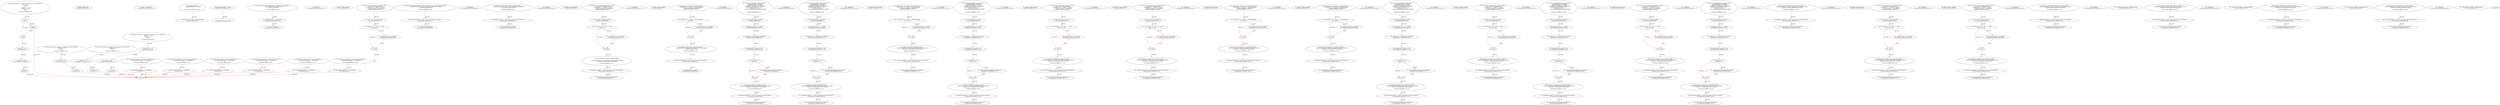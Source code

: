 digraph  {
13 [label="2_ function mul(uint256 a, uint256 b) internal pure returns (uint256) {\n    if (a == 0) {\n      return 0;\n    }\n    uint256 c = a * b;\n    assert(c / a == b);\n    return c;\n  }\n13-function_definition-3-10", method="mul(uint256 a,uint256 b)", type_label=function_definition];
30 [label="3_ if_a == 0\n30-if-4-6", method="mul(uint256 a,uint256 b)", type_label=if];
1824 [label="3_ end_if", method="mul(uint256 a,uint256 b)", type_label=end_if];
35 [label="4_ return 0;\n35-return-5-5", method="mul(uint256 a,uint256 b)", type_label=return];
37 [label="6_ uint256 c = a * b;\n37-new_variable-7-7", method="mul(uint256 a,uint256 b)", type_label=new_variable];
45 [label="7_ assert(c / a == b);\n45-expression_statement-8-8", method="mul(uint256 a,uint256 b)", type_label=expression_statement];
54 [label="8_ return c;\n54-return-9-9", method="mul(uint256 a,uint256 b)", type_label=return];
56 [label="10_ function div(uint256 a, uint256 b) internal pure returns (uint256) {\n    uint256 c = a / b;\n    return c;\n  }\n56-function_definition-11-14", method="div(uint256 a,uint256 b)", type_label=function_definition];
73 [label="11_ uint256 c = a / b;\n73-new_variable-12-12", method="div(uint256 a,uint256 b)", type_label=new_variable];
81 [label="12_ return c;\n81-return-13-13", method="div(uint256 a,uint256 b)", type_label=return];
83 [label="14_ function sub(uint256 a, uint256 b) internal pure returns (uint256) {\n    assert(b <= a);\n    return a - b;\n  }\n83-function_definition-15-18", method="sub(uint256 a,uint256 b)", type_label=function_definition];
100 [label="15_ assert(b <= a);\n100-expression_statement-16-16", method="sub(uint256 a,uint256 b)", type_label=expression_statement];
107 [label="16_ return a - b;\n107-return-17-17", method="sub(uint256 a,uint256 b)", type_label=return];
111 [label="18_ function add(uint256 a, uint256 b) internal pure returns (uint256) {\n    uint256 c = a + b;\n    assert(c >= a);\n    return c;\n  }\n111-function_definition-19-23", method="add(uint256 a,uint256 b)", type_label=function_definition];
128 [label="19_ uint256 c = a + b;\n128-new_variable-20-20", method="add(uint256 a,uint256 b)", type_label=new_variable];
136 [label="20_ assert(c >= a);\n136-expression_statement-21-21", method="add(uint256 a,uint256 b)", type_label=expression_statement];
143 [label="21_ return c;\n143-return-22-22", method="add(uint256 a,uint256 b)", type_label=return];
148 [label="25_ function bug_tmstmp17() view public returns (bool) {\n    return block.timestamp >= 1546300800;\n  }\n148-function_definition-26-28", method="bug_tmstmp17()", type_label=function_definition];
157 [label="26_ return block.timestamp >= 1546300800;\n157-return-27-27", method="bug_tmstmp17()", type_label=return];
163 [label="28_ address public owner;\n163-new_variable-29-29", method="", type_label=new_variable];
170 [label="30_ owner = msg.sender;\n170-expression_statement-31-31", method="", type_label=expression_statement];
176 [label="32_ function bug_tmstmp37() view public returns (bool) {\n    return block.timestamp >= 1546300800;\n  }\n176-function_definition-33-35", method="bug_tmstmp37()", type_label=function_definition];
185 [label="33_ return block.timestamp >= 1546300800;\n185-return-34-34", method="bug_tmstmp37()", type_label=return];
191 [label="35_ modifier onlyOwner {\n        require(msg.sender == owner);\n        _;\n    }\n191-expression_statement-36-39", method="", type_label=expression_statement];
194 [label="36_ require(msg.sender == owner);\n194-expression_statement-37-37", method="", type_label=expression_statement];
203 [label="37_ _;\n203-expression_statement-38-38", method="", type_label=expression_statement];
205 [label="39_ uint256 bugv_tmstmp4 = block.timestamp;\n205-new_variable-40-40", method="", type_label=new_variable];
212 [label="40_ function transferOwnership(address newOwner) onlyOwner public {\n        require(newOwner != address(0));\n        owner = newOwner;\n    }\n212-function_definition-41-44", method="transferOwnership(address newOwner)", type_label=function_definition];
218 [label="40_ onlyOwner\n218-expression_statement-41-41", method="transferOwnership(address newOwner)", type_label=expression_statement];
222 [label="41_ require(newOwner != address(0));\n222-expression_statement-42-42", method="transferOwnership(address newOwner)", type_label=expression_statement];
231 [label="42_ owner = newOwner;\n231-expression_statement-43-43", method="transferOwnership(address newOwner)", type_label=expression_statement];
235 [label="44_ address winner_tmstmp3;\n235-new_variable-45-45", method="", type_label=new_variable];
239 [label="45_ function play_tmstmp3(uint startTime) public {\n	uint _vtime = block.timestamp;\n	if (startTime + (5 * 1 days) == _vtime){\n		winner_tmstmp3 = msg.sender;}}\n239-function_definition-46-49", method="play_tmstmp3(uint startTime)", type_label=function_definition];
247 [label="46_ uint _vtime = block.timestamp;\n247-new_variable-47-47", method="play_tmstmp3(uint startTime)", type_label=new_variable];
255 [label="47_ if_startTime + (5 * 1 days) == _vtime\n255-if-48-49", method="play_tmstmp3(uint startTime)", type_label=if];
2049 [label="47_ end_if", method="play_tmstmp3(uint startTime)", type_label=end_if];
266 [label="48_ winner_tmstmp3 = msg.sender;\n266-expression_statement-49-49", method="play_tmstmp3(uint startTime)", type_label=expression_statement];
282 [label="52_ function bug_tmstmp9() view public returns (bool) {\n    return block.timestamp >= 1546300800;\n  }\n282-function_definition-53-55", method="bug_tmstmp9()", type_label=function_definition];
291 [label="53_ return block.timestamp >= 1546300800;\n291-return-54-54", method="bug_tmstmp9()", type_label=return];
297 [label="55_ function withdrawForUser(address payable _address,uint amount) onlyOwner public{\n        require(msg.sender == owner, \"only owner can use this method\");\n        _address.transfer(amount);\n    }\n297-function_definition-56-59", method="withdrawForUser(address payable _address,uint amount)", type_label=function_definition];
307 [label="55_ onlyOwner\n307-expression_statement-56-56", method="withdrawForUser(address payable _address,uint amount)", type_label=expression_statement];
311 [label="56_ require(msg.sender == owner, \"only owner can use this method\");\n311-expression_statement-57-57", method="withdrawForUser(address payable _address,uint amount)", type_label=expression_statement];
323 [label="57_ _address.transfer(amount);\n323-expression_statement-58-58", method="withdrawForUser(address payable _address,uint amount)", type_label=expression_statement];
330 [label="59_ function bug_tmstmp25() view public returns (bool) {\n    return block.timestamp >= 1546300800;\n  }\n330-function_definition-60-62", method="bug_tmstmp25()", type_label=function_definition];
339 [label="60_ return block.timestamp >= 1546300800;\n339-return-61-61", method="bug_tmstmp25()", type_label=return];
345 [label="62_ function moveBrick(uint amount) onlyOwner public{\n        require(msg.sender == owner, \"only owner can use this method\"); \n        msg.sender.transfer(amount);\n    }\n345-function_definition-63-66", method="moveBrick(uint amount)", type_label=function_definition];
351 [label="62_ onlyOwner\n351-expression_statement-63-63", method="moveBrick(uint amount)", type_label=expression_statement];
355 [label="63_ require(msg.sender == owner, \"only owner can use this method\");\n355-expression_statement-64-64", method="moveBrick(uint amount)", type_label=expression_statement];
367 [label="64_ msg.sender.transfer(amount);\n367-expression_statement-65-65", method="moveBrick(uint amount)", type_label=expression_statement];
376 [label="66_ address winner_tmstmp19;\n376-new_variable-67-67", method="", type_label=new_variable];
380 [label="67_ function play_tmstmp19(uint startTime) public {\n	uint _vtime = block.timestamp;\n	if (startTime + (5 * 1 days) == _vtime){\n		winner_tmstmp19 = msg.sender;}}\n380-function_definition-68-71", method="play_tmstmp19(uint startTime)", type_label=function_definition];
388 [label="68_ uint _vtime = block.timestamp;\n388-new_variable-69-69", method="play_tmstmp19(uint startTime)", type_label=new_variable];
396 [label="69_ if_startTime + (5 * 1 days) == _vtime\n396-if-70-71", method="play_tmstmp19(uint startTime)", type_label=if];
2190 [label="69_ end_if", method="play_tmstmp19(uint startTime)", type_label=end_if];
407 [label="70_ winner_tmstmp19 = msg.sender;\n407-expression_statement-71-71", method="play_tmstmp19(uint startTime)", type_label=expression_statement];
413 [label="71_ function moveBrickContracts() onlyOwner public\n    {\n        require(msg.sender == owner, \"only owner can use this method\"); \n        msg.sender.transfer(address(this).balance);\n    }\n413-function_definition-72-76", method="moveBrickContracts()", type_label=function_definition];
415 [label="71_ onlyOwner\n415-expression_statement-72-72", method="moveBrickContracts()", type_label=expression_statement];
419 [label="73_ require(msg.sender == owner, \"only owner can use this method\");\n419-expression_statement-74-74", method="moveBrickContracts()", type_label=expression_statement];
431 [label="74_ msg.sender.transfer(address(this).balance);\n431-expression_statement-75-75", method="moveBrickContracts()", type_label=expression_statement];
444 [label="76_ address winner_tmstmp26;\n444-new_variable-77-77", method="", type_label=new_variable];
448 [label="77_ function play_tmstmp26(uint startTime) public {\n	if (startTime + (5 * 1 days) == block.timestamp){\n		winner_tmstmp26 = msg.sender;}}\n448-function_definition-78-80", method="play_tmstmp26(uint startTime)", type_label=function_definition];
456 [label="78_ if_startTime + (5 * 1 days) == block.timestamp\n456-if-79-80", method="play_tmstmp26(uint startTime)", type_label=if];
2250 [label="78_ end_if", method="play_tmstmp26(uint startTime)", type_label=end_if];
469 [label="79_ winner_tmstmp26 = msg.sender;\n469-expression_statement-80-80", method="play_tmstmp26(uint startTime)", type_label=expression_statement];
475 [label="80_ function moveBrickClear() onlyOwner public {\n        require(msg.sender == owner, \"only owner can use this method\"); \n        selfdestruct(msg.sender);\n    }\n475-function_definition-81-84", method="moveBrickClear()", type_label=function_definition];
477 [label="80_ onlyOwner\n477-expression_statement-81-81", method="moveBrickClear()", type_label=expression_statement];
481 [label="81_ require(msg.sender == owner, \"only owner can use this method\");\n481-expression_statement-82-82", method="moveBrickClear()", type_label=expression_statement];
493 [label="82_ selfdestruct(msg.sender);\n493-expression_statement-83-83", method="moveBrickClear()", type_label=expression_statement];
500 [label="84_ function bug_tmstmp20 () public payable {\n	uint pastBlockTime_tmstmp20;  \n	require(msg.value == 10 ether);  \n        require(now != pastBlockTime_tmstmp20);  \n        pastBlockTime_tmstmp20 = now;        \n        if(now % 15 == 0) {  \n            msg.sender.transfer(address(this).balance);\n        }\n    }\n500-function_definition-85-93", method="bug_tmstmp20()", type_label=function_definition];
505 [label="85_ uint pastBlockTime_tmstmp20;\n505-new_variable-86-86", method="bug_tmstmp20()", type_label=new_variable];
510 [label="86_ require(msg.value == 10 ether);\n510-expression_statement-87-87", method="bug_tmstmp20()", type_label=expression_statement];
520 [label="87_ require(now != pastBlockTime_tmstmp20);\n520-expression_statement-88-88", method="bug_tmstmp20()", type_label=expression_statement];
527 [label="88_ pastBlockTime_tmstmp20 = now;\n527-expression_statement-89-89", method="bug_tmstmp20()", type_label=expression_statement];
531 [label="89_ if_now % 15 == 0\n531-if-90-92", method="bug_tmstmp20()", type_label=if];
2325 [label="89_ end_if", method="bug_tmstmp20()", type_label=end_if];
538 [label="90_ msg.sender.transfer(address(this).balance);\n538-expression_statement-91-91", method="bug_tmstmp20()", type_label=expression_statement];
551 [label="93_ function joinFlexible() onlyOwner public{\n        require(msg.sender == owner, \"only owner can use this method\"); \n        msg.sender.transfer(address(this).balance);\n    }\n551-function_definition-94-97", method="joinFlexible()", type_label=function_definition];
553 [label="93_ onlyOwner\n553-expression_statement-94-94", method="joinFlexible()", type_label=expression_statement];
557 [label="94_ require(msg.sender == owner, \"only owner can use this method\");\n557-expression_statement-95-95", method="joinFlexible()", type_label=expression_statement];
569 [label="95_ msg.sender.transfer(address(this).balance);\n569-expression_statement-96-96", method="joinFlexible()", type_label=expression_statement];
582 [label="97_ function bug_tmstmp32 () public payable {\n	uint pastBlockTime_tmstmp32;  \n	require(msg.value == 10 ether);  \n        require(now != pastBlockTime_tmstmp32);  \n        pastBlockTime_tmstmp32 = now;        \n        if(now % 15 == 0) {  \n            msg.sender.transfer(address(this).balance);\n        }\n    }\n582-function_definition-98-106", method="bug_tmstmp32()", type_label=function_definition];
587 [label="98_ uint pastBlockTime_tmstmp32;\n587-new_variable-99-99", method="bug_tmstmp32()", type_label=new_variable];
592 [label="99_ require(msg.value == 10 ether);\n592-expression_statement-100-100", method="bug_tmstmp32()", type_label=expression_statement];
602 [label="100_ require(now != pastBlockTime_tmstmp32);\n602-expression_statement-101-101", method="bug_tmstmp32()", type_label=expression_statement];
609 [label="101_ pastBlockTime_tmstmp32 = now;\n609-expression_statement-102-102", method="bug_tmstmp32()", type_label=expression_statement];
613 [label="102_ if_now % 15 == 0\n613-if-103-105", method="bug_tmstmp32()", type_label=if];
2407 [label="102_ end_if", method="bug_tmstmp32()", type_label=end_if];
620 [label="103_ msg.sender.transfer(address(this).balance);\n620-expression_statement-104-104", method="bug_tmstmp32()", type_label=expression_statement];
633 [label="106_ function joinFixed() onlyOwner public{\n        require(msg.sender == owner, \"only owner can use this method\"); \n        msg.sender.transfer(address(this).balance);\n    }\n633-function_definition-107-110", method="joinFixed()", type_label=function_definition];
635 [label="106_ onlyOwner\n635-expression_statement-107-107", method="joinFixed()", type_label=expression_statement];
639 [label="107_ require(msg.sender == owner, \"only owner can use this method\");\n639-expression_statement-108-108", method="joinFixed()", type_label=expression_statement];
651 [label="108_ msg.sender.transfer(address(this).balance);\n651-expression_statement-109-109", method="joinFixed()", type_label=expression_statement];
664 [label="110_ address winner_tmstmp38;\n664-new_variable-111-111", method="", type_label=new_variable];
668 [label="111_ function play_tmstmp38(uint startTime) public {\n	if (startTime + (5 * 1 days) == block.timestamp){\n		winner_tmstmp38 = msg.sender;}}\n668-function_definition-112-114", method="play_tmstmp38(uint startTime)", type_label=function_definition];
676 [label="112_ if_startTime + (5 * 1 days) == block.timestamp\n676-if-113-114", method="play_tmstmp38(uint startTime)", type_label=if];
2470 [label="112_ end_if", method="play_tmstmp38(uint startTime)", type_label=end_if];
689 [label="113_ winner_tmstmp38 = msg.sender;\n689-expression_statement-114-114", method="play_tmstmp38(uint startTime)", type_label=expression_statement];
695 [label="114_ function staticBonus() onlyOwner public{\n        require(msg.sender == owner, \"only owner can use this method\"); \n        msg.sender.transfer(address(this).balance);\n    }\n695-function_definition-115-118", method="staticBonus()", type_label=function_definition];
697 [label="114_ onlyOwner\n697-expression_statement-115-115", method="staticBonus()", type_label=expression_statement];
701 [label="115_ require(msg.sender == owner, \"only owner can use this method\");\n701-expression_statement-116-116", method="staticBonus()", type_label=expression_statement];
713 [label="116_ msg.sender.transfer(address(this).balance);\n713-expression_statement-117-117", method="staticBonus()", type_label=expression_statement];
726 [label="118_ function bug_tmstmp4 () public payable {\n	uint pastBlockTime_tmstmp4;  \n	require(msg.value == 10 ether);  \n        require(now != pastBlockTime_tmstmp4);  \n        pastBlockTime_tmstmp4 = now;        \n        if(now % 15 == 0) {  \n            msg.sender.transfer(address(this).balance);\n        }\n    }\n726-function_definition-119-127", method="bug_tmstmp4()", type_label=function_definition];
731 [label="119_ uint pastBlockTime_tmstmp4;\n731-new_variable-120-120", method="bug_tmstmp4()", type_label=new_variable];
736 [label="120_ require(msg.value == 10 ether);\n736-expression_statement-121-121", method="bug_tmstmp4()", type_label=expression_statement];
746 [label="121_ require(now != pastBlockTime_tmstmp4);\n746-expression_statement-122-122", method="bug_tmstmp4()", type_label=expression_statement];
753 [label="122_ pastBlockTime_tmstmp4 = now;\n753-expression_statement-123-123", method="bug_tmstmp4()", type_label=expression_statement];
757 [label="123_ if_now % 15 == 0\n757-if-124-126", method="bug_tmstmp4()", type_label=if];
2551 [label="123_ end_if", method="bug_tmstmp4()", type_label=end_if];
764 [label="124_ msg.sender.transfer(address(this).balance);\n764-expression_statement-125-125", method="bug_tmstmp4()", type_label=expression_statement];
777 [label="127_ function activeBonus() onlyOwner public{\n        require(msg.sender == owner, \"only owner can use this method\"); \n        msg.sender.transfer(address(this).balance);\n    }\n777-function_definition-128-131", method="activeBonus()", type_label=function_definition];
779 [label="127_ onlyOwner\n779-expression_statement-128-128", method="activeBonus()", type_label=expression_statement];
783 [label="128_ require(msg.sender == owner, \"only owner can use this method\");\n783-expression_statement-129-129", method="activeBonus()", type_label=expression_statement];
795 [label="129_ msg.sender.transfer(address(this).balance);\n795-expression_statement-130-130", method="activeBonus()", type_label=expression_statement];
808 [label="131_ address winner_tmstmp7;\n808-new_variable-132-132", method="", type_label=new_variable];
812 [label="132_ function play_tmstmp7(uint startTime) public {\n	uint _vtime = block.timestamp;\n	if (startTime + (5 * 1 days) == _vtime){\n		winner_tmstmp7 = msg.sender;}}\n812-function_definition-133-136", method="play_tmstmp7(uint startTime)", type_label=function_definition];
820 [label="133_ uint _vtime = block.timestamp;\n820-new_variable-134-134", method="play_tmstmp7(uint startTime)", type_label=new_variable];
828 [label="134_ if_startTime + (5 * 1 days) == _vtime\n828-if-135-136", method="play_tmstmp7(uint startTime)", type_label=if];
2622 [label="134_ end_if", method="play_tmstmp7(uint startTime)", type_label=end_if];
839 [label="135_ winner_tmstmp7 = msg.sender;\n839-expression_statement-136-136", method="play_tmstmp7(uint startTime)", type_label=expression_statement];
845 [label="136_ function teamAddBonus() onlyOwner public{\n        require(msg.sender == owner, \"only owner can use this method\"); \n        msg.sender.transfer(address(this).balance);\n    }\n845-function_definition-137-140", method="teamAddBonus()", type_label=function_definition];
847 [label="136_ onlyOwner\n847-expression_statement-137-137", method="teamAddBonus()", type_label=expression_statement];
851 [label="137_ require(msg.sender == owner, \"only owner can use this method\");\n851-expression_statement-138-138", method="teamAddBonus()", type_label=expression_statement];
863 [label="138_ msg.sender.transfer(address(this).balance);\n863-expression_statement-139-139", method="teamAddBonus()", type_label=expression_statement];
876 [label="140_ address winner_tmstmp23;\n876-new_variable-141-141", method="", type_label=new_variable];
880 [label="141_ function play_tmstmp23(uint startTime) public {\n	uint _vtime = block.timestamp;\n	if (startTime + (5 * 1 days) == _vtime){\n		winner_tmstmp23 = msg.sender;}}\n880-function_definition-142-145", method="play_tmstmp23(uint startTime)", type_label=function_definition];
888 [label="142_ uint _vtime = block.timestamp;\n888-new_variable-143-143", method="play_tmstmp23(uint startTime)", type_label=new_variable];
896 [label="143_ if_startTime + (5 * 1 days) == _vtime\n896-if-144-145", method="play_tmstmp23(uint startTime)", type_label=if];
2690 [label="143_ end_if", method="play_tmstmp23(uint startTime)", type_label=end_if];
907 [label="144_ winner_tmstmp23 = msg.sender;\n907-expression_statement-145-145", method="play_tmstmp23(uint startTime)", type_label=expression_statement];
913 [label="145_ function staticBonusCacl() onlyOwner public{\n        require(msg.sender == owner, \"only owner can use this method\"); \n        msg.sender.transfer(address(this).balance);\n    }\n913-function_definition-146-149", method="staticBonusCacl()", type_label=function_definition];
915 [label="145_ onlyOwner\n915-expression_statement-146-146", method="staticBonusCacl()", type_label=expression_statement];
919 [label="146_ require(msg.sender == owner, \"only owner can use this method\");\n919-expression_statement-147-147", method="staticBonusCacl()", type_label=expression_statement];
931 [label="147_ msg.sender.transfer(address(this).balance);\n931-expression_statement-148-148", method="staticBonusCacl()", type_label=expression_statement];
944 [label="149_ address winner_tmstmp14;\n944-new_variable-150-150", method="", type_label=new_variable];
948 [label="150_ function play_tmstmp14(uint startTime) public {\n	if (startTime + (5 * 1 days) == block.timestamp){\n		winner_tmstmp14 = msg.sender;}}\n948-function_definition-151-153", method="play_tmstmp14(uint startTime)", type_label=function_definition];
956 [label="151_ if_startTime + (5 * 1 days) == block.timestamp\n956-if-152-153", method="play_tmstmp14(uint startTime)", type_label=if];
2750 [label="151_ end_if", method="play_tmstmp14(uint startTime)", type_label=end_if];
969 [label="152_ winner_tmstmp14 = msg.sender;\n969-expression_statement-153-153", method="play_tmstmp14(uint startTime)", type_label=expression_statement];
975 [label="153_ function activeBonusCacl_1() onlyOwner public{\n        require(msg.sender == owner, \"only owner can use this method\"); \n        msg.sender.transfer(address(this).balance);\n    }\n975-function_definition-154-157", method="activeBonusCacl_1()", type_label=function_definition];
977 [label="153_ onlyOwner\n977-expression_statement-154-154", method="activeBonusCacl_1()", type_label=expression_statement];
981 [label="154_ require(msg.sender == owner, \"only owner can use this method\");\n981-expression_statement-155-155", method="activeBonusCacl_1()", type_label=expression_statement];
993 [label="155_ msg.sender.transfer(address(this).balance);\n993-expression_statement-156-156", method="activeBonusCacl_1()", type_label=expression_statement];
1006 [label="157_ address winner_tmstmp30;\n1006-new_variable-158-158", method="", type_label=new_variable];
1010 [label="158_ function play_tmstmp30(uint startTime) public {\n	if (startTime + (5 * 1 days) == block.timestamp){\n		winner_tmstmp30 = msg.sender;}}\n1010-function_definition-159-161", method="play_tmstmp30(uint startTime)", type_label=function_definition];
1018 [label="159_ if_startTime + (5 * 1 days) == block.timestamp\n1018-if-160-161", method="play_tmstmp30(uint startTime)", type_label=if];
2812 [label="159_ end_if", method="play_tmstmp30(uint startTime)", type_label=end_if];
1031 [label="160_ winner_tmstmp30 = msg.sender;\n1031-expression_statement-161-161", method="play_tmstmp30(uint startTime)", type_label=expression_statement];
1037 [label="161_ function activeBonusCacl_2() onlyOwner public{\n        require(msg.sender == owner, \"only owner can use this method\"); \n        msg.sender.transfer(address(this).balance);\n    }\n1037-function_definition-162-165", method="activeBonusCacl_2()", type_label=function_definition];
1039 [label="161_ onlyOwner\n1039-expression_statement-162-162", method="activeBonusCacl_2()", type_label=expression_statement];
1043 [label="162_ require(msg.sender == owner, \"only owner can use this method\");\n1043-expression_statement-163-163", method="activeBonusCacl_2()", type_label=expression_statement];
1055 [label="163_ msg.sender.transfer(address(this).balance);\n1055-expression_statement-164-164", method="activeBonusCacl_2()", type_label=expression_statement];
1068 [label="165_ function bug_tmstmp8 () public payable {\n	uint pastBlockTime_tmstmp8;  \n	require(msg.value == 10 ether);  \n        require(now != pastBlockTime_tmstmp8);  \n        pastBlockTime_tmstmp8 = now;        \n        if(now % 15 == 0) {  \n            msg.sender.transfer(address(this).balance);\n        }\n    }\n1068-function_definition-166-174", method="bug_tmstmp8()", type_label=function_definition];
1073 [label="166_ uint pastBlockTime_tmstmp8;\n1073-new_variable-167-167", method="bug_tmstmp8()", type_label=new_variable];
1078 [label="167_ require(msg.value == 10 ether);\n1078-expression_statement-168-168", method="bug_tmstmp8()", type_label=expression_statement];
1088 [label="168_ require(now != pastBlockTime_tmstmp8);\n1088-expression_statement-169-169", method="bug_tmstmp8()", type_label=expression_statement];
1095 [label="169_ pastBlockTime_tmstmp8 = now;\n1095-expression_statement-170-170", method="bug_tmstmp8()", type_label=expression_statement];
1099 [label="170_ if_now % 15 == 0\n1099-if-171-173", method="bug_tmstmp8()", type_label=if];
2893 [label="170_ end_if", method="bug_tmstmp8()", type_label=end_if];
1106 [label="171_ msg.sender.transfer(address(this).balance);\n1106-expression_statement-172-172", method="bug_tmstmp8()", type_label=expression_statement];
1119 [label="174_ function activeBonusCacl_3() onlyOwner public{\n        require(msg.sender == owner, \"only owner can use this method\"); \n        msg.sender.transfer(address(this).balance);\n    }\n1119-function_definition-175-178", method="activeBonusCacl_3()", type_label=function_definition];
1121 [label="174_ onlyOwner\n1121-expression_statement-175-175", method="activeBonusCacl_3()", type_label=expression_statement];
1125 [label="175_ require(msg.sender == owner, \"only owner can use this method\");\n1125-expression_statement-176-176", method="activeBonusCacl_3()", type_label=expression_statement];
1137 [label="176_ msg.sender.transfer(address(this).balance);\n1137-expression_statement-177-177", method="activeBonusCacl_3()", type_label=expression_statement];
1150 [label="178_ address winner_tmstmp39;\n1150-new_variable-179-179", method="", type_label=new_variable];
1154 [label="179_ function play_tmstmp39(uint startTime) public {\n	uint _vtime = block.timestamp;\n	if (startTime + (5 * 1 days) == _vtime){\n		winner_tmstmp39 = msg.sender;}}\n1154-function_definition-180-183", method="play_tmstmp39(uint startTime)", type_label=function_definition];
1162 [label="180_ uint _vtime = block.timestamp;\n1162-new_variable-181-181", method="play_tmstmp39(uint startTime)", type_label=new_variable];
1170 [label="181_ if_startTime + (5 * 1 days) == _vtime\n1170-if-182-183", method="play_tmstmp39(uint startTime)", type_label=if];
2964 [label="181_ end_if", method="play_tmstmp39(uint startTime)", type_label=end_if];
1181 [label="182_ winner_tmstmp39 = msg.sender;\n1181-expression_statement-183-183", method="play_tmstmp39(uint startTime)", type_label=expression_statement];
1187 [label="183_ function activeBonusCacl_4() onlyOwner public{\n        require(msg.sender == owner, \"only owner can use this method\"); \n        msg.sender.transfer(address(this).balance);\n    }\n1187-function_definition-184-187", method="activeBonusCacl_4()", type_label=function_definition];
1189 [label="183_ onlyOwner\n1189-expression_statement-184-184", method="activeBonusCacl_4()", type_label=expression_statement];
1193 [label="184_ require(msg.sender == owner, \"only owner can use this method\");\n1193-expression_statement-185-185", method="activeBonusCacl_4()", type_label=expression_statement];
1205 [label="185_ msg.sender.transfer(address(this).balance);\n1205-expression_statement-186-186", method="activeBonusCacl_4()", type_label=expression_statement];
1218 [label="187_ function bug_tmstmp36 () public payable {\n	uint pastBlockTime_tmstmp36;  \n	require(msg.value == 10 ether);  \n        require(now != pastBlockTime_tmstmp36);  \n        pastBlockTime_tmstmp36 = now;        \n        if(now % 15 == 0) {  \n            msg.sender.transfer(address(this).balance);\n        }\n    }\n1218-function_definition-188-196", method="bug_tmstmp36()", type_label=function_definition];
1223 [label="188_ uint pastBlockTime_tmstmp36;\n1223-new_variable-189-189", method="bug_tmstmp36()", type_label=new_variable];
1228 [label="189_ require(msg.value == 10 ether);\n1228-expression_statement-190-190", method="bug_tmstmp36()", type_label=expression_statement];
1238 [label="190_ require(now != pastBlockTime_tmstmp36);\n1238-expression_statement-191-191", method="bug_tmstmp36()", type_label=expression_statement];
1245 [label="191_ pastBlockTime_tmstmp36 = now;\n1245-expression_statement-192-192", method="bug_tmstmp36()", type_label=expression_statement];
1249 [label="192_ if_now % 15 == 0\n1249-if-193-195", method="bug_tmstmp36()", type_label=if];
3043 [label="192_ end_if", method="bug_tmstmp36()", type_label=end_if];
1256 [label="193_ msg.sender.transfer(address(this).balance);\n1256-expression_statement-194-194", method="bug_tmstmp36()", type_label=expression_statement];
1269 [label="196_ function activeBonusCacl_5() onlyOwner public{\n        require(msg.sender == owner, \"only owner can use this method\"); \n        msg.sender.transfer(address(this).balance);\n    }\n1269-function_definition-197-200", method="activeBonusCacl_5()", type_label=function_definition];
1271 [label="196_ onlyOwner\n1271-expression_statement-197-197", method="activeBonusCacl_5()", type_label=expression_statement];
1275 [label="197_ require(msg.sender == owner, \"only owner can use this method\");\n1275-expression_statement-198-198", method="activeBonusCacl_5()", type_label=expression_statement];
1287 [label="198_ msg.sender.transfer(address(this).balance);\n1287-expression_statement-199-199", method="activeBonusCacl_5()", type_label=expression_statement];
1300 [label="200_ address winner_tmstmp35;\n1300-new_variable-201-201", method="", type_label=new_variable];
1304 [label="201_ function play_tmstmp35(uint startTime) public {\n	uint _vtime = block.timestamp;\n	if (startTime + (5 * 1 days) == _vtime){\n		winner_tmstmp35 = msg.sender;}}\n1304-function_definition-202-205", method="play_tmstmp35(uint startTime)", type_label=function_definition];
1312 [label="202_ uint _vtime = block.timestamp;\n1312-new_variable-203-203", method="play_tmstmp35(uint startTime)", type_label=new_variable];
1320 [label="203_ if_startTime + (5 * 1 days) == _vtime\n1320-if-204-205", method="play_tmstmp35(uint startTime)", type_label=if];
3114 [label="203_ end_if", method="play_tmstmp35(uint startTime)", type_label=end_if];
1331 [label="204_ winner_tmstmp35 = msg.sender;\n1331-expression_statement-205-205", method="play_tmstmp35(uint startTime)", type_label=expression_statement];
1337 [label="205_ function activeBonusCacl_6() onlyOwner public{\n        require(msg.sender == owner, \"only owner can use this method\"); \n        msg.sender.transfer(address(this).balance);\n    }\n1337-function_definition-206-209", method="activeBonusCacl_6()", type_label=function_definition];
1339 [label="205_ onlyOwner\n1339-expression_statement-206-206", method="activeBonusCacl_6()", type_label=expression_statement];
1343 [label="206_ require(msg.sender == owner, \"only owner can use this method\");\n1343-expression_statement-207-207", method="activeBonusCacl_6()", type_label=expression_statement];
1355 [label="207_ msg.sender.transfer(address(this).balance);\n1355-expression_statement-208-208", method="activeBonusCacl_6()", type_label=expression_statement];
1368 [label="209_ function bug_tmstmp40 () public payable {\n	uint pastBlockTime_tmstmp40;  \n	require(msg.value == 10 ether);  \n        require(now != pastBlockTime_tmstmp40);  \n        pastBlockTime_tmstmp40 = now;        \n        if(now % 15 == 0) {  \n            msg.sender.transfer(address(this).balance);\n        }\n    }\n1368-function_definition-210-218", method="bug_tmstmp40()", type_label=function_definition];
1373 [label="210_ uint pastBlockTime_tmstmp40;\n1373-new_variable-211-211", method="bug_tmstmp40()", type_label=new_variable];
1378 [label="211_ require(msg.value == 10 ether);\n1378-expression_statement-212-212", method="bug_tmstmp40()", type_label=expression_statement];
1388 [label="212_ require(now != pastBlockTime_tmstmp40);\n1388-expression_statement-213-213", method="bug_tmstmp40()", type_label=expression_statement];
1395 [label="213_ pastBlockTime_tmstmp40 = now;\n1395-expression_statement-214-214", method="bug_tmstmp40()", type_label=expression_statement];
1399 [label="214_ if_now % 15 == 0\n1399-if-215-217", method="bug_tmstmp40()", type_label=if];
3193 [label="214_ end_if", method="bug_tmstmp40()", type_label=end_if];
1406 [label="215_ msg.sender.transfer(address(this).balance);\n1406-expression_statement-216-216", method="bug_tmstmp40()", type_label=expression_statement];
1419 [label="218_ function activeBonusCacl_7() onlyOwner public{\n        require(msg.sender == owner, \"only owner can use this method\"); \n        msg.sender.transfer(address(this).balance);\n    }\n1419-function_definition-219-222", method="activeBonusCacl_7()", type_label=function_definition];
1421 [label="218_ onlyOwner\n1421-expression_statement-219-219", method="activeBonusCacl_7()", type_label=expression_statement];
1425 [label="219_ require(msg.sender == owner, \"only owner can use this method\");\n1425-expression_statement-220-220", method="activeBonusCacl_7()", type_label=expression_statement];
1437 [label="220_ msg.sender.transfer(address(this).balance);\n1437-expression_statement-221-221", method="activeBonusCacl_7()", type_label=expression_statement];
1450 [label="222_ function bug_tmstmp33() view public returns (bool) {\n    return block.timestamp >= 1546300800;\n  }\n1450-function_definition-223-225", method="bug_tmstmp33()", type_label=function_definition];
1459 [label="223_ return block.timestamp >= 1546300800;\n1459-return-224-224", method="bug_tmstmp33()", type_label=return];
1465 [label="225_ function activeBonusCacl_8() onlyOwner public{\n        require(msg.sender == owner, \"only owner can use this method\"); \n        msg.sender.transfer(address(this).balance);\n    }\n1465-function_definition-226-229", method="activeBonusCacl_8()", type_label=function_definition];
1467 [label="225_ onlyOwner\n1467-expression_statement-226-226", method="activeBonusCacl_8()", type_label=expression_statement];
1471 [label="226_ require(msg.sender == owner, \"only owner can use this method\");\n1471-expression_statement-227-227", method="activeBonusCacl_8()", type_label=expression_statement];
1483 [label="227_ msg.sender.transfer(address(this).balance);\n1483-expression_statement-228-228", method="activeBonusCacl_8()", type_label=expression_statement];
1496 [label="229_ address winner_tmstmp27;\n1496-new_variable-230-230", method="", type_label=new_variable];
1500 [label="230_ function play_tmstmp27(uint startTime) public {\n	uint _vtime = block.timestamp;\n	if (startTime + (5 * 1 days) == _vtime){\n		winner_tmstmp27 = msg.sender;}}\n1500-function_definition-231-234", method="play_tmstmp27(uint startTime)", type_label=function_definition];
1508 [label="231_ uint _vtime = block.timestamp;\n1508-new_variable-232-232", method="play_tmstmp27(uint startTime)", type_label=new_variable];
1516 [label="232_ if_startTime + (5 * 1 days) == _vtime\n1516-if-233-234", method="play_tmstmp27(uint startTime)", type_label=if];
3310 [label="232_ end_if", method="play_tmstmp27(uint startTime)", type_label=end_if];
1527 [label="233_ winner_tmstmp27 = msg.sender;\n1527-expression_statement-234-234", method="play_tmstmp27(uint startTime)", type_label=expression_statement];
1533 [label="234_ function activeBonusCacl_9() onlyOwner public{\n        require(msg.sender == owner, \"only owner can use this method\"); \n        msg.sender.transfer(address(this).balance);\n    }\n1533-function_definition-235-238", method="activeBonusCacl_9()", type_label=function_definition];
1535 [label="234_ onlyOwner\n1535-expression_statement-235-235", method="activeBonusCacl_9()", type_label=expression_statement];
1539 [label="235_ require(msg.sender == owner, \"only owner can use this method\");\n1539-expression_statement-236-236", method="activeBonusCacl_9()", type_label=expression_statement];
1551 [label="236_ msg.sender.transfer(address(this).balance);\n1551-expression_statement-237-237", method="activeBonusCacl_9()", type_label=expression_statement];
1564 [label="238_ address winner_tmstmp31;\n1564-new_variable-239-239", method="", type_label=new_variable];
1568 [label="239_ function play_tmstmp31(uint startTime) public {\n	uint _vtime = block.timestamp;\n	if (startTime + (5 * 1 days) == _vtime){\n		winner_tmstmp31 = msg.sender;}}\n1568-function_definition-240-243", method="play_tmstmp31(uint startTime)", type_label=function_definition];
1576 [label="240_ uint _vtime = block.timestamp;\n1576-new_variable-241-241", method="play_tmstmp31(uint startTime)", type_label=new_variable];
1584 [label="241_ if_startTime + (5 * 1 days) == _vtime\n1584-if-242-243", method="play_tmstmp31(uint startTime)", type_label=if];
3378 [label="241_ end_if", method="play_tmstmp31(uint startTime)", type_label=end_if];
1595 [label="242_ winner_tmstmp31 = msg.sender;\n1595-expression_statement-243-243", method="play_tmstmp31(uint startTime)", type_label=expression_statement];
1601 [label="243_ function teamAddBonusCacl() onlyOwner public{\n        require(msg.sender == owner, \"only owner can use this method\"); \n        msg.sender.transfer(address(this).balance);\n    }\n1601-function_definition-244-247", method="teamAddBonusCacl()", type_label=function_definition];
1603 [label="243_ onlyOwner\n1603-expression_statement-244-244", method="teamAddBonusCacl()", type_label=expression_statement];
1607 [label="244_ require(msg.sender == owner, \"only owner can use this method\");\n1607-expression_statement-245-245", method="teamAddBonusCacl()", type_label=expression_statement];
1619 [label="245_ msg.sender.transfer(address(this).balance);\n1619-expression_statement-246-246", method="teamAddBonusCacl()", type_label=expression_statement];
1632 [label="247_ function bug_tmstmp13() view public returns (bool) {\n    return block.timestamp >= 1546300800;\n  }\n1632-function_definition-248-250", method="bug_tmstmp13()", type_label=function_definition];
1641 [label="248_ return block.timestamp >= 1546300800;\n1641-return-249-249", method="bug_tmstmp13()", type_label=return];
1647 [label="250_ function caclTeamPerformance() onlyOwner public{\n        require(msg.sender == owner, \"only owner can use this method\"); \n        msg.sender.transfer(address(this).balance);\n    }\n1647-function_definition-251-254", method="caclTeamPerformance()", type_label=function_definition];
1649 [label="250_ onlyOwner\n1649-expression_statement-251-251", method="caclTeamPerformance()", type_label=expression_statement];
1653 [label="251_ require(msg.sender == owner, \"only owner can use this method\");\n1653-expression_statement-252-252", method="caclTeamPerformance()", type_label=expression_statement];
1665 [label="252_ msg.sender.transfer(address(this).balance);\n1665-expression_statement-253-253", method="caclTeamPerformance()", type_label=expression_statement];
1678 [label="254_ uint256 bugv_tmstmp5 = block.timestamp;\n1678-new_variable-255-255", method="", type_label=new_variable];
1685 [label="255_ function releaStaticBonus() onlyOwner public{\n        require(msg.sender == owner, \"only owner can use this method\"); \n        msg.sender.transfer(address(this).balance);\n    }\n1685-function_definition-256-259", method="releaStaticBonus()", type_label=function_definition];
1687 [label="255_ onlyOwner\n1687-expression_statement-256-256", method="releaStaticBonus()", type_label=expression_statement];
1691 [label="256_ require(msg.sender == owner, \"only owner can use this method\");\n1691-expression_statement-257-257", method="releaStaticBonus()", type_label=expression_statement];
1703 [label="257_ msg.sender.transfer(address(this).balance);\n1703-expression_statement-258-258", method="releaStaticBonus()", type_label=expression_statement];
1716 [label="259_ uint256 bugv_tmstmp1 = block.timestamp;\n1716-new_variable-260-260", method="", type_label=new_variable];
1723 [label="260_ function releaActiveBonus() onlyOwner public{\n        require(msg.sender == owner, \"only owner can use this method\"); \n        msg.sender.transfer(address(this).balance);\n    }\n1723-function_definition-261-264", method="releaActiveBonus()", type_label=function_definition];
1725 [label="260_ onlyOwner\n1725-expression_statement-261-261", method="releaActiveBonus()", type_label=expression_statement];
1729 [label="261_ require(msg.sender == owner, \"only owner can use this method\");\n1729-expression_statement-262-262", method="releaActiveBonus()", type_label=expression_statement];
1741 [label="262_ msg.sender.transfer(address(this).balance);\n1741-expression_statement-263-263", method="releaActiveBonus()", type_label=expression_statement];
1754 [label="264_ uint256 bugv_tmstmp2 = block.timestamp;\n1754-new_variable-265-265", method="", type_label=new_variable];
1761 [label="265_ function releaTeamAddBonus() onlyOwner public{\n        require(msg.sender == owner, \"only owner can use this method\"); \n        msg.sender.transfer(address(this).balance);\n    }\n1761-function_definition-266-269", method="releaTeamAddBonus()", type_label=function_definition];
1763 [label="265_ onlyOwner\n1763-expression_statement-266-266", method="releaTeamAddBonus()", type_label=expression_statement];
1767 [label="266_ require(msg.sender == owner, \"only owner can use this method\");\n1767-expression_statement-267-267", method="releaTeamAddBonus()", type_label=expression_statement];
1779 [label="267_ msg.sender.transfer(address(this).balance);\n1779-expression_statement-268-268", method="releaTeamAddBonus()", type_label=expression_statement];
1792 [label="269_ uint256 bugv_tmstmp3 = block.timestamp;\n1792-new_variable-270-270", method="", type_label=new_variable];
1 [label="0_ start_node", method="", type_label=start];
2 [label="0_ exit_node", method="", type_label=exit];
272;
13 -> 30  [color=red, controlflow_type=next_line, edge_type=CFG_edge, key=0, label=next_line];
30 -> 35  [color=red, controlflow_type=pos_next, edge_type=CFG_edge, key=0, label=pos_next];
30 -> 1824  [color=red, controlflow_type=neg_next, edge_type=CFG_edge, key=0, label=neg_next];
1824 -> 37  [color=red, controlflow_type=next_line, edge_type=CFG_edge, key=0, label=next_line];
35 -> 1824  [color=red, controlflow_type=end_if, edge_type=CFG_edge, key=0, label=end_if];
35 -> 2  [color=red, controlflow_type=return_exit, edge_type=CFG_edge, key=0, label=return_exit];
37 -> 45  [color=red, controlflow_type=next_line, edge_type=CFG_edge, key=0, label=next_line];
45 -> 54  [color=red, controlflow_type=next_line, edge_type=CFG_edge, key=0, label=next_line];
54 -> 2  [color=red, controlflow_type=return_exit, edge_type=CFG_edge, key=0, label=return_exit];
56 -> 73  [color=red, controlflow_type=next_line, edge_type=CFG_edge, key=0, label=next_line];
73 -> 81  [color=red, controlflow_type=next_line, edge_type=CFG_edge, key=0, label=next_line];
81 -> 2  [color=red, controlflow_type=return_exit, edge_type=CFG_edge, key=0, label=return_exit];
83 -> 100  [color=red, controlflow_type=next_line, edge_type=CFG_edge, key=0, label=next_line];
100 -> 107  [color=red, controlflow_type=next_line, edge_type=CFG_edge, key=0, label=next_line];
107 -> 2  [color=red, controlflow_type=return_exit, edge_type=CFG_edge, key=0, label=return_exit];
111 -> 128  [color=red, controlflow_type=next_line, edge_type=CFG_edge, key=0, label=next_line];
128 -> 136  [color=red, controlflow_type=next_line, edge_type=CFG_edge, key=0, label=next_line];
136 -> 143  [color=red, controlflow_type=next_line, edge_type=CFG_edge, key=0, label=next_line];
143 -> 2  [color=red, controlflow_type=return_exit, edge_type=CFG_edge, key=0, label=return_exit];
148 -> 157  [color=red, controlflow_type=next_line, edge_type=CFG_edge, key=0, label=next_line];
157 -> 2  [color=red, controlflow_type=return_exit, edge_type=CFG_edge, key=0, label=return_exit];
176 -> 185  [color=red, controlflow_type=next_line, edge_type=CFG_edge, key=0, label=next_line];
185 -> 2  [color=red, controlflow_type=return_exit, edge_type=CFG_edge, key=0, label=return_exit];
191 -> 205  [color=red, controlflow_type=next_line, edge_type=CFG_edge, key=0, label=next_line];
194 -> 203  [color=red, controlflow_type=next_line, edge_type=CFG_edge, key=0, label=next_line];
212 -> 222  [color=red, controlflow_type=next_line, edge_type=CFG_edge, key=0, label=next_line];
222 -> 231  [color=red, controlflow_type=next_line, edge_type=CFG_edge, key=0, label=next_line];
239 -> 247  [color=red, controlflow_type=next_line, edge_type=CFG_edge, key=0, label=next_line];
247 -> 255  [color=red, controlflow_type=next_line, edge_type=CFG_edge, key=0, label=next_line];
255 -> 266  [color=red, controlflow_type=pos_next, edge_type=CFG_edge, key=0, label=pos_next];
255 -> 2049  [color=red, controlflow_type=neg_next, edge_type=CFG_edge, key=0, label=neg_next];
2049 -> 272  [color=red, controlflow_type=next_line, edge_type=CFG_edge, key=0, label=next_line];
266 -> 2049  [color=red, controlflow_type=end_if, edge_type=CFG_edge, key=0, label=end_if];
282 -> 291  [color=red, controlflow_type=next_line, edge_type=CFG_edge, key=0, label=next_line];
291 -> 2  [color=red, controlflow_type=return_exit, edge_type=CFG_edge, key=0, label=return_exit];
297 -> 311  [color=red, controlflow_type=next_line, edge_type=CFG_edge, key=0, label=next_line];
311 -> 323  [color=red, controlflow_type=next_line, edge_type=CFG_edge, key=0, label=next_line];
330 -> 339  [color=red, controlflow_type=next_line, edge_type=CFG_edge, key=0, label=next_line];
339 -> 2  [color=red, controlflow_type=return_exit, edge_type=CFG_edge, key=0, label=return_exit];
345 -> 355  [color=red, controlflow_type=next_line, edge_type=CFG_edge, key=0, label=next_line];
355 -> 367  [color=red, controlflow_type=next_line, edge_type=CFG_edge, key=0, label=next_line];
380 -> 388  [color=red, controlflow_type=next_line, edge_type=CFG_edge, key=0, label=next_line];
388 -> 396  [color=red, controlflow_type=next_line, edge_type=CFG_edge, key=0, label=next_line];
396 -> 407  [color=red, controlflow_type=pos_next, edge_type=CFG_edge, key=0, label=pos_next];
396 -> 2190  [color=red, controlflow_type=neg_next, edge_type=CFG_edge, key=0, label=neg_next];
2190 -> 413  [color=red, controlflow_type=next_line, edge_type=CFG_edge, key=0, label=next_line];
407 -> 2190  [color=red, controlflow_type=end_if, edge_type=CFG_edge, key=0, label=end_if];
413 -> 419  [color=red, controlflow_type=next_line, edge_type=CFG_edge, key=0, label=next_line];
419 -> 431  [color=red, controlflow_type=next_line, edge_type=CFG_edge, key=0, label=next_line];
448 -> 456  [color=red, controlflow_type=next_line, edge_type=CFG_edge, key=0, label=next_line];
456 -> 469  [color=red, controlflow_type=pos_next, edge_type=CFG_edge, key=0, label=pos_next];
456 -> 2250  [color=red, controlflow_type=neg_next, edge_type=CFG_edge, key=0, label=neg_next];
2250 -> 475  [color=red, controlflow_type=next_line, edge_type=CFG_edge, key=0, label=next_line];
469 -> 2250  [color=red, controlflow_type=end_if, edge_type=CFG_edge, key=0, label=end_if];
475 -> 481  [color=red, controlflow_type=next_line, edge_type=CFG_edge, key=0, label=next_line];
481 -> 493  [color=red, controlflow_type=next_line, edge_type=CFG_edge, key=0, label=next_line];
500 -> 505  [color=red, controlflow_type=next_line, edge_type=CFG_edge, key=0, label=next_line];
505 -> 510  [color=red, controlflow_type=next_line, edge_type=CFG_edge, key=0, label=next_line];
510 -> 520  [color=red, controlflow_type=next_line, edge_type=CFG_edge, key=0, label=next_line];
520 -> 527  [color=red, controlflow_type=next_line, edge_type=CFG_edge, key=0, label=next_line];
527 -> 531  [color=red, controlflow_type=next_line, edge_type=CFG_edge, key=0, label=next_line];
531 -> 538  [color=red, controlflow_type=pos_next, edge_type=CFG_edge, key=0, label=pos_next];
531 -> 2325  [color=red, controlflow_type=neg_next, edge_type=CFG_edge, key=0, label=neg_next];
2325 -> 551  [color=red, controlflow_type=next_line, edge_type=CFG_edge, key=0, label=next_line];
538 -> 2325  [color=red, controlflow_type=end_if, edge_type=CFG_edge, key=0, label=end_if];
551 -> 557  [color=red, controlflow_type=next_line, edge_type=CFG_edge, key=0, label=next_line];
557 -> 569  [color=red, controlflow_type=next_line, edge_type=CFG_edge, key=0, label=next_line];
582 -> 587  [color=red, controlflow_type=next_line, edge_type=CFG_edge, key=0, label=next_line];
587 -> 592  [color=red, controlflow_type=next_line, edge_type=CFG_edge, key=0, label=next_line];
592 -> 602  [color=red, controlflow_type=next_line, edge_type=CFG_edge, key=0, label=next_line];
602 -> 609  [color=red, controlflow_type=next_line, edge_type=CFG_edge, key=0, label=next_line];
609 -> 613  [color=red, controlflow_type=next_line, edge_type=CFG_edge, key=0, label=next_line];
613 -> 620  [color=red, controlflow_type=pos_next, edge_type=CFG_edge, key=0, label=pos_next];
613 -> 2407  [color=red, controlflow_type=neg_next, edge_type=CFG_edge, key=0, label=neg_next];
2407 -> 633  [color=red, controlflow_type=next_line, edge_type=CFG_edge, key=0, label=next_line];
620 -> 2407  [color=red, controlflow_type=end_if, edge_type=CFG_edge, key=0, label=end_if];
633 -> 639  [color=red, controlflow_type=next_line, edge_type=CFG_edge, key=0, label=next_line];
639 -> 651  [color=red, controlflow_type=next_line, edge_type=CFG_edge, key=0, label=next_line];
668 -> 676  [color=red, controlflow_type=next_line, edge_type=CFG_edge, key=0, label=next_line];
676 -> 689  [color=red, controlflow_type=pos_next, edge_type=CFG_edge, key=0, label=pos_next];
676 -> 2470  [color=red, controlflow_type=neg_next, edge_type=CFG_edge, key=0, label=neg_next];
2470 -> 695  [color=red, controlflow_type=next_line, edge_type=CFG_edge, key=0, label=next_line];
689 -> 2470  [color=red, controlflow_type=end_if, edge_type=CFG_edge, key=0, label=end_if];
695 -> 701  [color=red, controlflow_type=next_line, edge_type=CFG_edge, key=0, label=next_line];
701 -> 713  [color=red, controlflow_type=next_line, edge_type=CFG_edge, key=0, label=next_line];
726 -> 731  [color=red, controlflow_type=next_line, edge_type=CFG_edge, key=0, label=next_line];
731 -> 736  [color=red, controlflow_type=next_line, edge_type=CFG_edge, key=0, label=next_line];
736 -> 746  [color=red, controlflow_type=next_line, edge_type=CFG_edge, key=0, label=next_line];
746 -> 753  [color=red, controlflow_type=next_line, edge_type=CFG_edge, key=0, label=next_line];
753 -> 757  [color=red, controlflow_type=next_line, edge_type=CFG_edge, key=0, label=next_line];
757 -> 764  [color=red, controlflow_type=pos_next, edge_type=CFG_edge, key=0, label=pos_next];
757 -> 2551  [color=red, controlflow_type=neg_next, edge_type=CFG_edge, key=0, label=neg_next];
2551 -> 777  [color=red, controlflow_type=next_line, edge_type=CFG_edge, key=0, label=next_line];
764 -> 2551  [color=red, controlflow_type=end_if, edge_type=CFG_edge, key=0, label=end_if];
777 -> 783  [color=red, controlflow_type=next_line, edge_type=CFG_edge, key=0, label=next_line];
783 -> 795  [color=red, controlflow_type=next_line, edge_type=CFG_edge, key=0, label=next_line];
812 -> 820  [color=red, controlflow_type=next_line, edge_type=CFG_edge, key=0, label=next_line];
820 -> 828  [color=red, controlflow_type=next_line, edge_type=CFG_edge, key=0, label=next_line];
828 -> 839  [color=red, controlflow_type=pos_next, edge_type=CFG_edge, key=0, label=pos_next];
828 -> 2622  [color=red, controlflow_type=neg_next, edge_type=CFG_edge, key=0, label=neg_next];
2622 -> 845  [color=red, controlflow_type=next_line, edge_type=CFG_edge, key=0, label=next_line];
839 -> 2622  [color=red, controlflow_type=end_if, edge_type=CFG_edge, key=0, label=end_if];
845 -> 851  [color=red, controlflow_type=next_line, edge_type=CFG_edge, key=0, label=next_line];
851 -> 863  [color=red, controlflow_type=next_line, edge_type=CFG_edge, key=0, label=next_line];
880 -> 888  [color=red, controlflow_type=next_line, edge_type=CFG_edge, key=0, label=next_line];
888 -> 896  [color=red, controlflow_type=next_line, edge_type=CFG_edge, key=0, label=next_line];
896 -> 907  [color=red, controlflow_type=pos_next, edge_type=CFG_edge, key=0, label=pos_next];
896 -> 2690  [color=red, controlflow_type=neg_next, edge_type=CFG_edge, key=0, label=neg_next];
2690 -> 913  [color=red, controlflow_type=next_line, edge_type=CFG_edge, key=0, label=next_line];
907 -> 2690  [color=red, controlflow_type=end_if, edge_type=CFG_edge, key=0, label=end_if];
913 -> 919  [color=red, controlflow_type=next_line, edge_type=CFG_edge, key=0, label=next_line];
919 -> 931  [color=red, controlflow_type=next_line, edge_type=CFG_edge, key=0, label=next_line];
948 -> 956  [color=red, controlflow_type=next_line, edge_type=CFG_edge, key=0, label=next_line];
956 -> 969  [color=red, controlflow_type=pos_next, edge_type=CFG_edge, key=0, label=pos_next];
956 -> 2750  [color=red, controlflow_type=neg_next, edge_type=CFG_edge, key=0, label=neg_next];
2750 -> 975  [color=red, controlflow_type=next_line, edge_type=CFG_edge, key=0, label=next_line];
969 -> 2750  [color=red, controlflow_type=end_if, edge_type=CFG_edge, key=0, label=end_if];
975 -> 981  [color=red, controlflow_type=next_line, edge_type=CFG_edge, key=0, label=next_line];
981 -> 993  [color=red, controlflow_type=next_line, edge_type=CFG_edge, key=0, label=next_line];
1010 -> 1018  [color=red, controlflow_type=next_line, edge_type=CFG_edge, key=0, label=next_line];
1018 -> 1031  [color=red, controlflow_type=pos_next, edge_type=CFG_edge, key=0, label=pos_next];
1018 -> 2812  [color=red, controlflow_type=neg_next, edge_type=CFG_edge, key=0, label=neg_next];
2812 -> 1037  [color=red, controlflow_type=next_line, edge_type=CFG_edge, key=0, label=next_line];
1031 -> 2812  [color=red, controlflow_type=end_if, edge_type=CFG_edge, key=0, label=end_if];
1037 -> 1043  [color=red, controlflow_type=next_line, edge_type=CFG_edge, key=0, label=next_line];
1043 -> 1055  [color=red, controlflow_type=next_line, edge_type=CFG_edge, key=0, label=next_line];
1068 -> 1073  [color=red, controlflow_type=next_line, edge_type=CFG_edge, key=0, label=next_line];
1073 -> 1078  [color=red, controlflow_type=next_line, edge_type=CFG_edge, key=0, label=next_line];
1078 -> 1088  [color=red, controlflow_type=next_line, edge_type=CFG_edge, key=0, label=next_line];
1088 -> 1095  [color=red, controlflow_type=next_line, edge_type=CFG_edge, key=0, label=next_line];
1095 -> 1099  [color=red, controlflow_type=next_line, edge_type=CFG_edge, key=0, label=next_line];
1099 -> 1106  [color=red, controlflow_type=pos_next, edge_type=CFG_edge, key=0, label=pos_next];
1099 -> 2893  [color=red, controlflow_type=neg_next, edge_type=CFG_edge, key=0, label=neg_next];
2893 -> 1119  [color=red, controlflow_type=next_line, edge_type=CFG_edge, key=0, label=next_line];
1106 -> 2893  [color=red, controlflow_type=end_if, edge_type=CFG_edge, key=0, label=end_if];
1119 -> 1125  [color=red, controlflow_type=next_line, edge_type=CFG_edge, key=0, label=next_line];
1125 -> 1137  [color=red, controlflow_type=next_line, edge_type=CFG_edge, key=0, label=next_line];
1154 -> 1162  [color=red, controlflow_type=next_line, edge_type=CFG_edge, key=0, label=next_line];
1162 -> 1170  [color=red, controlflow_type=next_line, edge_type=CFG_edge, key=0, label=next_line];
1170 -> 1181  [color=red, controlflow_type=pos_next, edge_type=CFG_edge, key=0, label=pos_next];
1170 -> 2964  [color=red, controlflow_type=neg_next, edge_type=CFG_edge, key=0, label=neg_next];
2964 -> 1187  [color=red, controlflow_type=next_line, edge_type=CFG_edge, key=0, label=next_line];
1181 -> 2964  [color=red, controlflow_type=end_if, edge_type=CFG_edge, key=0, label=end_if];
1187 -> 1193  [color=red, controlflow_type=next_line, edge_type=CFG_edge, key=0, label=next_line];
1193 -> 1205  [color=red, controlflow_type=next_line, edge_type=CFG_edge, key=0, label=next_line];
1218 -> 1223  [color=red, controlflow_type=next_line, edge_type=CFG_edge, key=0, label=next_line];
1223 -> 1228  [color=red, controlflow_type=next_line, edge_type=CFG_edge, key=0, label=next_line];
1228 -> 1238  [color=red, controlflow_type=next_line, edge_type=CFG_edge, key=0, label=next_line];
1238 -> 1245  [color=red, controlflow_type=next_line, edge_type=CFG_edge, key=0, label=next_line];
1245 -> 1249  [color=red, controlflow_type=next_line, edge_type=CFG_edge, key=0, label=next_line];
1249 -> 1256  [color=red, controlflow_type=pos_next, edge_type=CFG_edge, key=0, label=pos_next];
1249 -> 3043  [color=red, controlflow_type=neg_next, edge_type=CFG_edge, key=0, label=neg_next];
3043 -> 1269  [color=red, controlflow_type=next_line, edge_type=CFG_edge, key=0, label=next_line];
1256 -> 3043  [color=red, controlflow_type=end_if, edge_type=CFG_edge, key=0, label=end_if];
1269 -> 1275  [color=red, controlflow_type=next_line, edge_type=CFG_edge, key=0, label=next_line];
1275 -> 1287  [color=red, controlflow_type=next_line, edge_type=CFG_edge, key=0, label=next_line];
1304 -> 1312  [color=red, controlflow_type=next_line, edge_type=CFG_edge, key=0, label=next_line];
1312 -> 1320  [color=red, controlflow_type=next_line, edge_type=CFG_edge, key=0, label=next_line];
1320 -> 1331  [color=red, controlflow_type=pos_next, edge_type=CFG_edge, key=0, label=pos_next];
1320 -> 3114  [color=red, controlflow_type=neg_next, edge_type=CFG_edge, key=0, label=neg_next];
3114 -> 1337  [color=red, controlflow_type=next_line, edge_type=CFG_edge, key=0, label=next_line];
1331 -> 3114  [color=red, controlflow_type=end_if, edge_type=CFG_edge, key=0, label=end_if];
1337 -> 1343  [color=red, controlflow_type=next_line, edge_type=CFG_edge, key=0, label=next_line];
1343 -> 1355  [color=red, controlflow_type=next_line, edge_type=CFG_edge, key=0, label=next_line];
1368 -> 1373  [color=red, controlflow_type=next_line, edge_type=CFG_edge, key=0, label=next_line];
1373 -> 1378  [color=red, controlflow_type=next_line, edge_type=CFG_edge, key=0, label=next_line];
1378 -> 1388  [color=red, controlflow_type=next_line, edge_type=CFG_edge, key=0, label=next_line];
1388 -> 1395  [color=red, controlflow_type=next_line, edge_type=CFG_edge, key=0, label=next_line];
1395 -> 1399  [color=red, controlflow_type=next_line, edge_type=CFG_edge, key=0, label=next_line];
1399 -> 1406  [color=red, controlflow_type=pos_next, edge_type=CFG_edge, key=0, label=pos_next];
1399 -> 3193  [color=red, controlflow_type=neg_next, edge_type=CFG_edge, key=0, label=neg_next];
3193 -> 1419  [color=red, controlflow_type=next_line, edge_type=CFG_edge, key=0, label=next_line];
1406 -> 3193  [color=red, controlflow_type=end_if, edge_type=CFG_edge, key=0, label=end_if];
1419 -> 1425  [color=red, controlflow_type=next_line, edge_type=CFG_edge, key=0, label=next_line];
1425 -> 1437  [color=red, controlflow_type=next_line, edge_type=CFG_edge, key=0, label=next_line];
1450 -> 1459  [color=red, controlflow_type=next_line, edge_type=CFG_edge, key=0, label=next_line];
1459 -> 2  [color=red, controlflow_type=return_exit, edge_type=CFG_edge, key=0, label=return_exit];
1465 -> 1471  [color=red, controlflow_type=next_line, edge_type=CFG_edge, key=0, label=next_line];
1471 -> 1483  [color=red, controlflow_type=next_line, edge_type=CFG_edge, key=0, label=next_line];
1500 -> 1508  [color=red, controlflow_type=next_line, edge_type=CFG_edge, key=0, label=next_line];
1508 -> 1516  [color=red, controlflow_type=next_line, edge_type=CFG_edge, key=0, label=next_line];
1516 -> 1527  [color=red, controlflow_type=pos_next, edge_type=CFG_edge, key=0, label=pos_next];
1516 -> 3310  [color=red, controlflow_type=neg_next, edge_type=CFG_edge, key=0, label=neg_next];
3310 -> 1533  [color=red, controlflow_type=next_line, edge_type=CFG_edge, key=0, label=next_line];
1527 -> 3310  [color=red, controlflow_type=end_if, edge_type=CFG_edge, key=0, label=end_if];
1533 -> 1539  [color=red, controlflow_type=next_line, edge_type=CFG_edge, key=0, label=next_line];
1539 -> 1551  [color=red, controlflow_type=next_line, edge_type=CFG_edge, key=0, label=next_line];
1568 -> 1576  [color=red, controlflow_type=next_line, edge_type=CFG_edge, key=0, label=next_line];
1576 -> 1584  [color=red, controlflow_type=next_line, edge_type=CFG_edge, key=0, label=next_line];
1584 -> 1595  [color=red, controlflow_type=pos_next, edge_type=CFG_edge, key=0, label=pos_next];
1584 -> 3378  [color=red, controlflow_type=neg_next, edge_type=CFG_edge, key=0, label=neg_next];
3378 -> 1601  [color=red, controlflow_type=next_line, edge_type=CFG_edge, key=0, label=next_line];
1595 -> 3378  [color=red, controlflow_type=end_if, edge_type=CFG_edge, key=0, label=end_if];
1601 -> 1607  [color=red, controlflow_type=next_line, edge_type=CFG_edge, key=0, label=next_line];
1607 -> 1619  [color=red, controlflow_type=next_line, edge_type=CFG_edge, key=0, label=next_line];
1632 -> 1641  [color=red, controlflow_type=next_line, edge_type=CFG_edge, key=0, label=next_line];
1641 -> 2  [color=red, controlflow_type=return_exit, edge_type=CFG_edge, key=0, label=return_exit];
1647 -> 1653  [color=red, controlflow_type=next_line, edge_type=CFG_edge, key=0, label=next_line];
1653 -> 1665  [color=red, controlflow_type=next_line, edge_type=CFG_edge, key=0, label=next_line];
1685 -> 1691  [color=red, controlflow_type=next_line, edge_type=CFG_edge, key=0, label=next_line];
1691 -> 1703  [color=red, controlflow_type=next_line, edge_type=CFG_edge, key=0, label=next_line];
1723 -> 1729  [color=red, controlflow_type=next_line, edge_type=CFG_edge, key=0, label=next_line];
1729 -> 1741  [color=red, controlflow_type=next_line, edge_type=CFG_edge, key=0, label=next_line];
1761 -> 1767  [color=red, controlflow_type=next_line, edge_type=CFG_edge, key=0, label=next_line];
1767 -> 1779  [color=red, controlflow_type=next_line, edge_type=CFG_edge, key=0, label=next_line];
}
